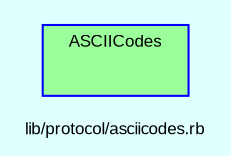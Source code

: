 digraph TopLevel {
    compound = true
    bgcolor = lightcyan1
    fontname = Arial
    fontsize = 8
    label = "lib/protocol/asciicodes.rb"
    node [
        fontname = Arial,
        fontsize = 8,
        color = black
    ]

    subgraph cluster_ASCIICodes {
        fillcolor = palegreen1
        URL = "classes/ASCIICodes.html"
        fontname = Arial
        color = blue
        label = "ASCIICodes"
        style = filled
        ASCIICodes [
            shape = plaintext,
            height = 0.01,
            width = 0.75,
            label = ""
        ]

    }

}

